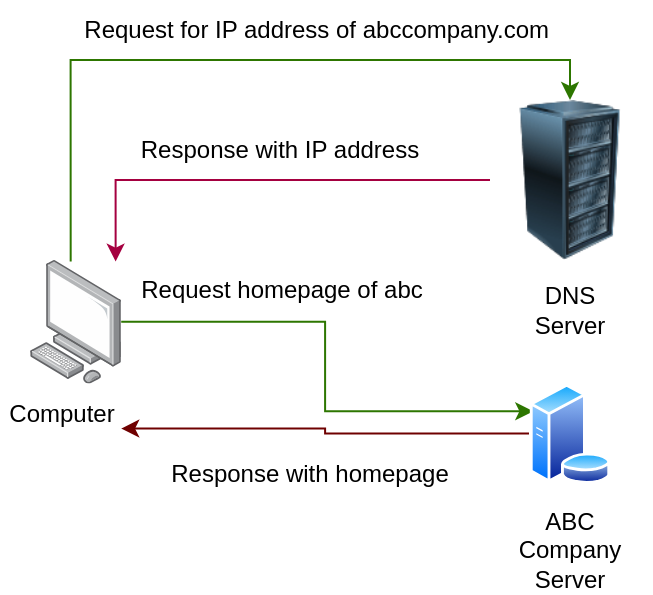 <mxfile version="21.5.2" type="device">
  <diagram name="Page-1" id="c_1k1iS_yG1CzPU-gJE9">
    <mxGraphModel dx="393" dy="655" grid="1" gridSize="10" guides="1" tooltips="1" connect="1" arrows="1" fold="1" page="1" pageScale="1" pageWidth="850" pageHeight="1100" math="0" shadow="0">
      <root>
        <mxCell id="0" />
        <mxCell id="1" parent="0" />
        <mxCell id="YF39jl7i_uNRHhmOtu5Z-7" style="edgeStyle=orthogonalEdgeStyle;rounded=0;orthogonalLoop=1;jettySize=auto;html=1;entryX=0.5;entryY=0;entryDx=0;entryDy=0;exitX=0.446;exitY=0.013;exitDx=0;exitDy=0;exitPerimeter=0;fillColor=#60a917;strokeColor=#2D7600;" edge="1" parent="1" source="YF39jl7i_uNRHhmOtu5Z-1" target="YF39jl7i_uNRHhmOtu5Z-2">
          <mxGeometry relative="1" as="geometry" />
        </mxCell>
        <mxCell id="YF39jl7i_uNRHhmOtu5Z-11" style="edgeStyle=orthogonalEdgeStyle;rounded=0;orthogonalLoop=1;jettySize=auto;html=1;entryX=0;entryY=0.25;entryDx=0;entryDy=0;fillColor=#60a917;strokeColor=#2D7600;" edge="1" parent="1" source="YF39jl7i_uNRHhmOtu5Z-1" target="YF39jl7i_uNRHhmOtu5Z-3">
          <mxGeometry relative="1" as="geometry" />
        </mxCell>
        <mxCell id="YF39jl7i_uNRHhmOtu5Z-1" value="" style="image;points=[];aspect=fixed;html=1;align=center;shadow=0;dashed=0;image=img/lib/allied_telesis/computer_and_terminals/Personal_Computer.svg;" vertex="1" parent="1">
          <mxGeometry x="80" y="300" width="45.6" height="61.8" as="geometry" />
        </mxCell>
        <mxCell id="YF39jl7i_uNRHhmOtu5Z-8" style="edgeStyle=orthogonalEdgeStyle;rounded=0;orthogonalLoop=1;jettySize=auto;html=1;entryX=0.939;entryY=0.013;entryDx=0;entryDy=0;entryPerimeter=0;fillColor=#d80073;strokeColor=#A50040;" edge="1" parent="1" source="YF39jl7i_uNRHhmOtu5Z-2" target="YF39jl7i_uNRHhmOtu5Z-1">
          <mxGeometry relative="1" as="geometry" />
        </mxCell>
        <mxCell id="YF39jl7i_uNRHhmOtu5Z-2" value="" style="image;html=1;image=img/lib/clip_art/computers/Server_Rack_128x128.png" vertex="1" parent="1">
          <mxGeometry x="310" y="220" width="80" height="80" as="geometry" />
        </mxCell>
        <mxCell id="YF39jl7i_uNRHhmOtu5Z-12" style="edgeStyle=orthogonalEdgeStyle;rounded=0;orthogonalLoop=1;jettySize=auto;html=1;entryX=1;entryY=0.75;entryDx=0;entryDy=0;fillColor=#a20025;strokeColor=#6F0000;" edge="1" parent="1" source="YF39jl7i_uNRHhmOtu5Z-3" target="YF39jl7i_uNRHhmOtu5Z-4">
          <mxGeometry relative="1" as="geometry" />
        </mxCell>
        <mxCell id="YF39jl7i_uNRHhmOtu5Z-3" value="" style="image;aspect=fixed;perimeter=ellipsePerimeter;html=1;align=center;shadow=0;dashed=0;spacingTop=3;image=img/lib/active_directory/database_server.svg;" vertex="1" parent="1">
          <mxGeometry x="329.5" y="361.8" width="41" height="50" as="geometry" />
        </mxCell>
        <mxCell id="YF39jl7i_uNRHhmOtu5Z-4" value="Computer" style="text;html=1;strokeColor=none;fillColor=none;align=center;verticalAlign=middle;whiteSpace=wrap;rounded=0;" vertex="1" parent="1">
          <mxGeometry x="65.6" y="361.8" width="60" height="30" as="geometry" />
        </mxCell>
        <mxCell id="YF39jl7i_uNRHhmOtu5Z-5" value="ABC Company Server" style="text;html=1;strokeColor=none;fillColor=none;align=center;verticalAlign=middle;whiteSpace=wrap;rounded=0;" vertex="1" parent="1">
          <mxGeometry x="320" y="430" width="60" height="30" as="geometry" />
        </mxCell>
        <mxCell id="YF39jl7i_uNRHhmOtu5Z-6" value="DNS Server" style="text;html=1;strokeColor=none;fillColor=none;align=center;verticalAlign=middle;whiteSpace=wrap;rounded=0;" vertex="1" parent="1">
          <mxGeometry x="320" y="310" width="60" height="30" as="geometry" />
        </mxCell>
        <mxCell id="YF39jl7i_uNRHhmOtu5Z-9" value="Request for IP address of abccompany.com&amp;nbsp;" style="text;html=1;strokeColor=none;fillColor=none;align=center;verticalAlign=middle;whiteSpace=wrap;rounded=0;" vertex="1" parent="1">
          <mxGeometry x="100" y="170" width="250" height="30" as="geometry" />
        </mxCell>
        <mxCell id="YF39jl7i_uNRHhmOtu5Z-10" value="Response with IP address" style="text;html=1;strokeColor=none;fillColor=none;align=center;verticalAlign=middle;whiteSpace=wrap;rounded=0;" vertex="1" parent="1">
          <mxGeometry x="80" y="230" width="250" height="30" as="geometry" />
        </mxCell>
        <mxCell id="YF39jl7i_uNRHhmOtu5Z-13" value="Request homepage of abc" style="text;html=1;strokeColor=none;fillColor=none;align=center;verticalAlign=middle;whiteSpace=wrap;rounded=0;" vertex="1" parent="1">
          <mxGeometry x="125.6" y="300" width="160" height="30" as="geometry" />
        </mxCell>
        <mxCell id="YF39jl7i_uNRHhmOtu5Z-14" value="Response with homepage" style="text;html=1;strokeColor=none;fillColor=none;align=center;verticalAlign=middle;whiteSpace=wrap;rounded=0;" vertex="1" parent="1">
          <mxGeometry x="140" y="391.8" width="160" height="30" as="geometry" />
        </mxCell>
      </root>
    </mxGraphModel>
  </diagram>
</mxfile>
